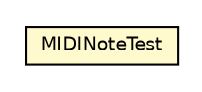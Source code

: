 #!/usr/local/bin/dot
#
# Class diagram 
# Generated by UMLGraph version R5_6-24-gf6e263 (http://www.umlgraph.org/)
#

digraph G {
	edge [fontname="Helvetica",fontsize=10,labelfontname="Helvetica",labelfontsize=10];
	node [fontname="Helvetica",fontsize=10,shape=plaintext];
	nodesep=0.25;
	ranksep=0.5;
	// com.rockhoppertech.music.midi.js.MIDINoteTest
	c542 [label=<<table title="com.rockhoppertech.music.midi.js.MIDINoteTest" border="0" cellborder="1" cellspacing="0" cellpadding="2" port="p" bgcolor="lemonChiffon" href="./MIDINoteTest.html">
		<tr><td><table border="0" cellspacing="0" cellpadding="1">
<tr><td align="center" balign="center"> MIDINoteTest </td></tr>
		</table></td></tr>
		</table>>, URL="./MIDINoteTest.html", fontname="Helvetica", fontcolor="black", fontsize=9.0];
}

